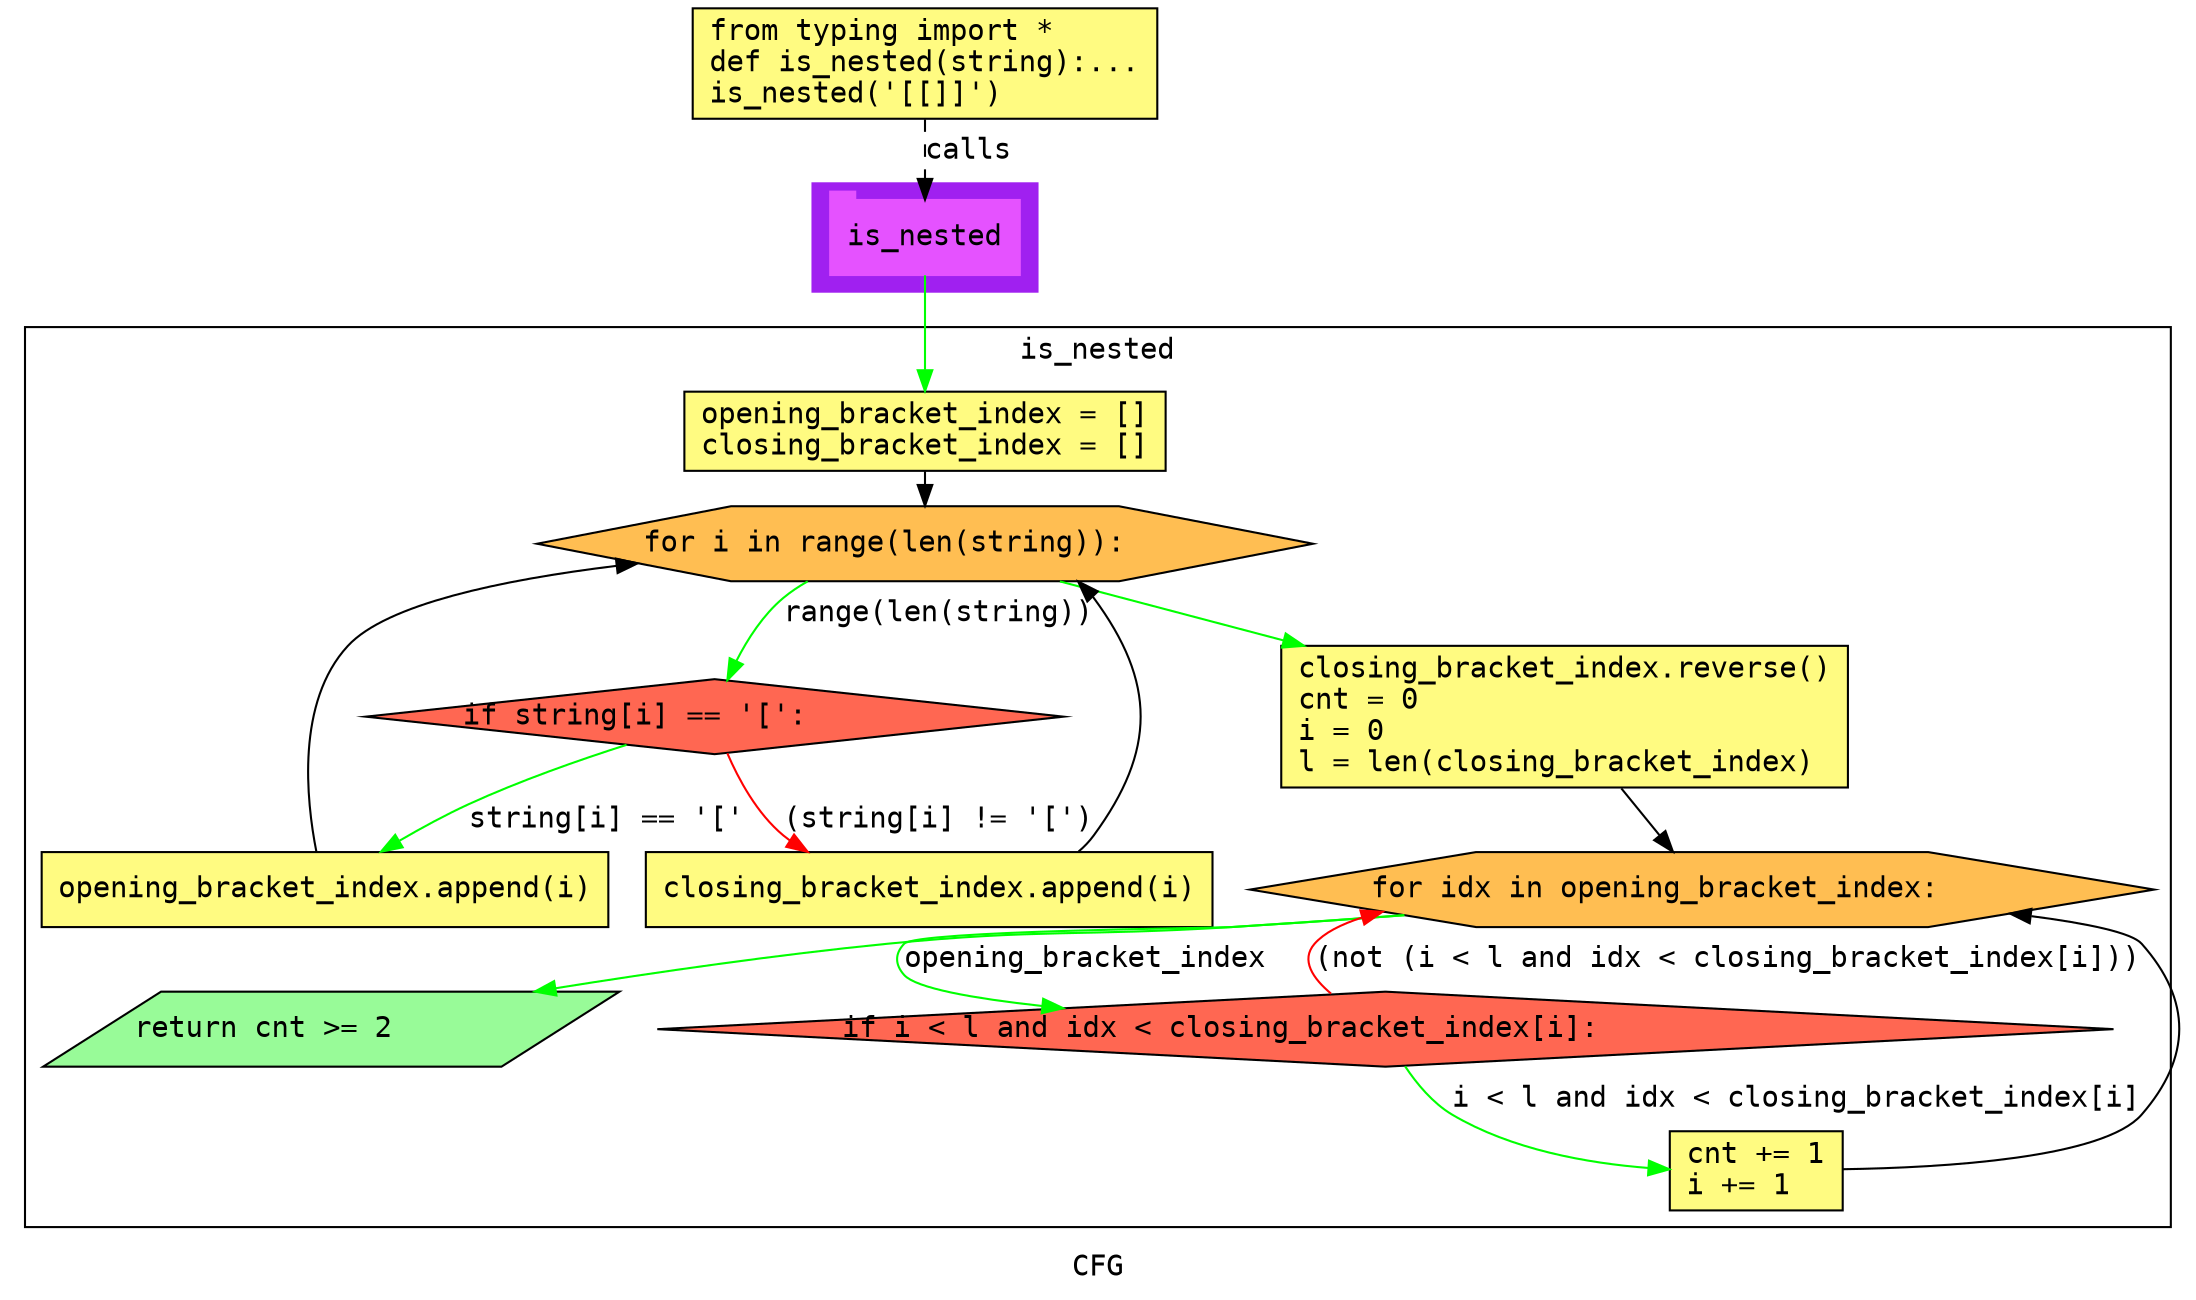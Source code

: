 digraph cluster370CFG {
	graph [bb="0,0,1046,616",
		compound=True,
		fontname="DejaVu Sans Mono",
		label=CFG,
		lheight=0.21,
		lp="523,11.5",
		lwidth=0.35,
		pack=False,
		rankdir=TB,
		ranksep=0.02
	];
	node [fontname="DejaVu Sans Mono",
		label="\N"
	];
	edge [fontname="DejaVu Sans Mono"];
	subgraph cluster_1 {
		graph [bb="384,480,492,532",
			color=purple,
			compound=true,
			fontname="DejaVu Sans Mono",
			label="",
			rankdir=TB,
			ranksep=0.02,
			shape=tab,
			style=filled
		];
		node [fontname="DejaVu Sans Mono"];
		edge [fontname="DejaVu Sans Mono"];
		23	[color="#E552FF",
			height=0.5,
			label=is_nested,
			linenum="[22]",
			pos="438,506",
			shape=tab,
			style=filled,
			width=1.2639];
	}
	subgraph cluster0is_nested {
		graph [bb="8,31,1038,463",
			compound=True,
			fontname="DejaVu Sans Mono",
			label=is_nested,
			lheight=0.21,
			lp="523,451.5",
			lwidth=1.04,
			pack=False,
			rankdir=TB,
			ranksep=0.02
		];
		node [fontname="DejaVu Sans Mono"];
		edge [fontname="DejaVu Sans Mono"];
		subgraph cluster_4 {
			graph [color=purple,
				compound=true,
				fontname="DejaVu Sans Mono",
				label="",
				rankdir=TB,
				ranksep=0.02,
				shape=tab,
				style=filled
			];
			node [fontname="DejaVu Sans Mono"];
			edge [fontname="DejaVu Sans Mono"];
		}
		subgraph cluster_9 {
			graph [color=purple,
				compound=true,
				fontname="DejaVu Sans Mono",
				label="",
				rankdir=TB,
				ranksep=0.02,
				shape=tab,
				style=filled
			];
			node [fontname="DejaVu Sans Mono"];
			edge [fontname="DejaVu Sans Mono"];
		}
		subgraph cluster_11 {
			graph [color=purple,
				compound=true,
				fontname="DejaVu Sans Mono",
				label="",
				rankdir=TB,
				ranksep=0.02,
				shape=tab,
				style=filled
			];
			node [fontname="DejaVu Sans Mono"];
			edge [fontname="DejaVu Sans Mono"];
		}
		subgraph cluster_8 {
			graph [color=purple,
				compound=true,
				fontname="DejaVu Sans Mono",
				label="",
				rankdir=TB,
				ranksep=0.02,
				shape=tab,
				style=filled
			];
			node [fontname="DejaVu Sans Mono"];
			edge [fontname="DejaVu Sans Mono"];
		}
		3	[fillcolor="#FFFB81",
			height=0.52778,
			label="opening_bracket_index = []\lclosing_bracket_index = []\l",
			linenum="[3, 4]",
			pos="438,413",
			shape=rectangle,
			style="filled,solid",
			width=3.2083];
		4	[fillcolor="#FFBE52",
			height=0.5,
			label="for i in range(len(string)):\l",
			linenum="[5]",
			pos="438,359",
			shape=hexagon,
			style="filled,solid",
			width=5.17];
		3 -> 4	[color=black,
			pos="e,438,377.22 438,393.81 438,391.71 438,389.53 438,387.33"];
		7	[fillcolor="#FF6752",
			height=0.5,
			label="if string[i] == '[':\l",
			linenum="[6]",
			pos="338,276",
			shape=diamond,
			style="filled,solid",
			width=4.6469];
		4 -> 7	[color=green,
			label="range(len(string))",
			lp="444.5,325.5",
			pos="e,343.84,293.54 381.32,340.82 377.29,338.52 373.46,335.92 370,333 360.51,324.97 353.23,313.38 348.03,302.82"];
		8	[fillcolor="#FFFB81",
			height=0.94444,
			label="closing_bracket_index.reverse()\lcnt = 0\li = 0\ll = len(closing_bracket_index)\l",
			linenum="[10, 11, 12, 13]",
			pos="746,276",
			shape=rectangle,
			style="filled,solid",
			width=3.7778];
		4 -> 8	[color=green,
			pos="e,620.5,310.01 502.94,340.92 534.29,332.68 573.14,322.46 610.52,312.63"];
		9	[fillcolor="#FFFB81",
			height=0.5,
			label="opening_bracket_index.append(i)\l",
			linenum="[7]",
			pos="152,193",
			shape=rectangle,
			style="filled,solid",
			width=3.7778];
		7 -> 9	[color=green,
			label="string[i] == '['",
			lp="286.5,226.5",
			pos="e,178.15,211.02 295.7,262.54 272.86,255.26 244.41,245.29 220,234 208.94,228.89 197.36,222.5 186.95,216.34"];
		11	[fillcolor="#FFFB81",
			height=0.5,
			label="closing_bracket_index.append(i)\l",
			linenum="[9]",
			pos="442,193",
			shape=rectangle,
			style="filled,solid",
			width=3.7778];
		7 -> 11	[color=red,
			label="(string[i] != '[')",
			lp="444.5,226.5",
			pos="e,381.64,211.11 343.79,258.4 348.9,245.96 357.51,229.37 370,219 371,218.17 372.03,217.36 373.09,216.58"];
		9 -> 4	[color=black,
			pos="e,300.39,349.59 147.7,211.09 142.51,236.21 137.27,283.04 162,310 180.26,329.91 234.64,341.57 290.35,348.41"];
		11 -> 4	[color=black,
			pos="e,511.5,340.9 511.58,211.12 514.35,213.43 516.85,216.04 519,219 548.79,259.99 549.08,292.23 519,333 518.86,333.19 518.73,333.37 \
518.59,333.55"];
		16	[fillcolor="#FFBE52",
			height=0.5,
			label="for idx in opening_bracket_index:\l",
			linenum="[14]",
			pos="813,193",
			shape=hexagon,
			style="filled,solid",
			width=6.0248];
		8 -> 16	[color=black,
			pos="e,798.8,211.17 773.64,241.59 779.86,234.07 786.35,226.22 792.23,219.11"];
		17	[fillcolor="#FF6752",
			height=0.5,
			label="if i < l and idx < closing_bracket_index[i]:\l",
			linenum="[15]",
			pos="656,126",
			shape=diamond,
			style="filled,solid",
			width=9.7022];
		16 -> 17	[color=green,
			label=opening_bracket_index,
			lp="533,159.5",
			pos="e,515.62,136.77 669.56,180.81 642.16,178.79 613.7,176.76 587,175 579.17,174.48 451.39,172.7 446,167 441.42,162.15 441.57,156.98 \
446,152 451.1,146.26 475.31,141.6 505.59,137.92"];
		18	[fillcolor="#98fb98",
			height=0.5,
			label="return cnt >= 2\l",
			linenum="[18]",
			pos="155,126",
			shape=parallelogram,
			style="filled,solid",
			width=3.7059];
		16 -> 18	[color=green,
			pos="e,259.9,144.04 669.87,180.77 642.37,178.74 613.8,176.73 587,175 520.82,170.73 504.01,173.42 438,167 382.56,161.6 321.31,153.25 270.02,\
145.57"];
		17 -> 16	[color=red,
			label="(not (i < l and idx < closing_bracket_index[i]))",
			lp="825.5,159.5",
			pos="e,659.56,182.34 633.59,143.08 625.79,150.6 620.45,159.51 627,167 631.52,172.17 639.6,176.31 649.93,179.63"];
		19	[fillcolor="#FFFB81",
			height=0.52778,
			label="cnt += 1\li += 1\l",
			linenum="[16, 17]",
			pos="840,58",
			shape=rectangle,
			style="filled,solid",
			width=1.1528];
		17 -> 19	[color=green,
			label="i < l and idx < closing_bracket_index[i]",
			lp="858.5,92.5",
			pos="e,798.37,59.345 667.15,108.55 673.7,100.18 682.7,90.621 693,85 722.1,69.115 758.82,62.613 788.28,60.083"];
		19 -> 16	[color=black,
			pos="e,960.77,181.51 881.83,58.815 930.33,59.598 1006,64.236 1024,85 1047.9,112.51 1048.2,139.76 1024,167 1019.3,172.33 998.17,176.71 \
971.02,180.25"];
	}
	1	[fillcolor="#FFFB81",
		height=0.73611,
		label="from typing import *\ldef is_nested(string):...\lis_nested('[[]]')\l",
		linenum="[1]",
		pos="438,589.5",
		shape=rectangle,
		style="filled,solid",
		width=3.0972];
	1 -> 23	[label=calls,
		lp="459,547.5",
		pos="e,438,524.13 438,562.71 438,553.66 438,543.47 438,534.3",
		style=dashed];
	23 -> 3	[color=green,
		pos="e,438,432.29 438,487.88 438,475.12 438,457.4 438,442.52"];
}

